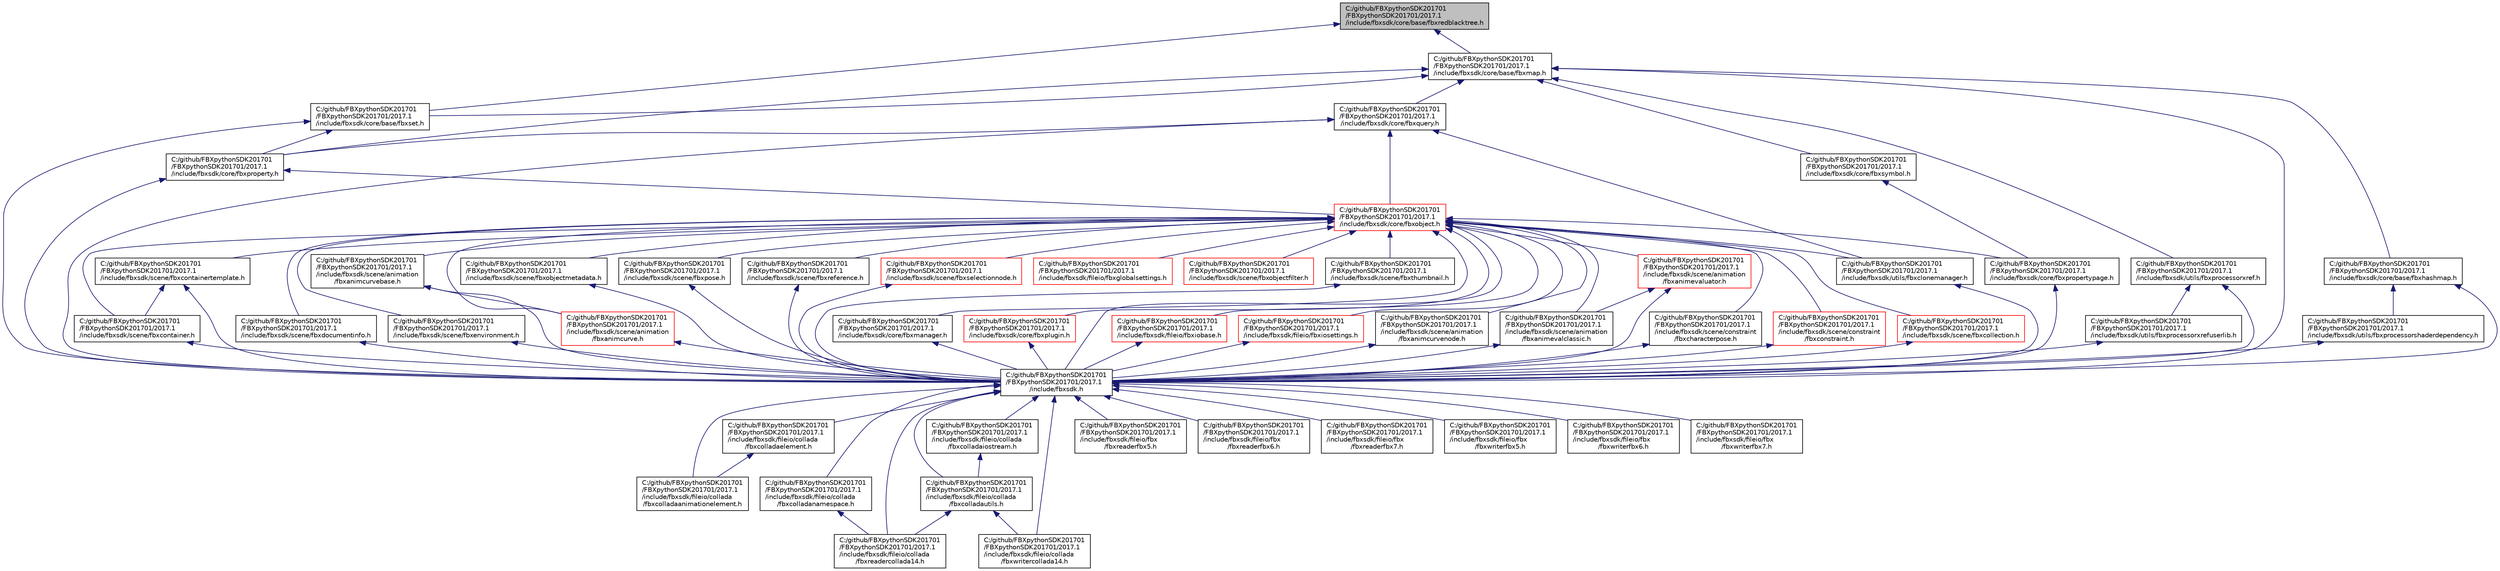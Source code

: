 digraph "C:/github/FBXpythonSDK201701/FBXpythonSDK201701/2017.1/include/fbxsdk/core/base/fbxredblacktree.h"
{
  edge [fontname="Helvetica",fontsize="10",labelfontname="Helvetica",labelfontsize="10"];
  node [fontname="Helvetica",fontsize="10",shape=record];
  Node26 [label="C:/github/FBXpythonSDK201701\l/FBXpythonSDK201701/2017.1\l/include/fbxsdk/core/base/fbxredblacktree.h",height=0.2,width=0.4,color="black", fillcolor="grey75", style="filled", fontcolor="black"];
  Node26 -> Node27 [dir="back",color="midnightblue",fontsize="10",style="solid",fontname="Helvetica"];
  Node27 [label="C:/github/FBXpythonSDK201701\l/FBXpythonSDK201701/2017.1\l/include/fbxsdk/core/base/fbxmap.h",height=0.2,width=0.4,color="black", fillcolor="white", style="filled",URL="$fbxmap_8h.html"];
  Node27 -> Node28 [dir="back",color="midnightblue",fontsize="10",style="solid",fontname="Helvetica"];
  Node28 [label="C:/github/FBXpythonSDK201701\l/FBXpythonSDK201701/2017.1\l/include/fbxsdk/core/base/fbxhashmap.h",height=0.2,width=0.4,color="black", fillcolor="white", style="filled",URL="$fbxhashmap_8h.html"];
  Node28 -> Node29 [dir="back",color="midnightblue",fontsize="10",style="solid",fontname="Helvetica"];
  Node29 [label="C:/github/FBXpythonSDK201701\l/FBXpythonSDK201701/2017.1\l/include/fbxsdk/utils/fbxprocessorshaderdependency.h",height=0.2,width=0.4,color="black", fillcolor="white", style="filled",URL="$fbxprocessorshaderdependency_8h.html"];
  Node29 -> Node30 [dir="back",color="midnightblue",fontsize="10",style="solid",fontname="Helvetica"];
  Node30 [label="C:/github/FBXpythonSDK201701\l/FBXpythonSDK201701/2017.1\l/include/fbxsdk.h",height=0.2,width=0.4,color="black", fillcolor="white", style="filled",URL="$fbxsdk_8h.html"];
  Node30 -> Node31 [dir="back",color="midnightblue",fontsize="10",style="solid",fontname="Helvetica"];
  Node31 [label="C:/github/FBXpythonSDK201701\l/FBXpythonSDK201701/2017.1\l/include/fbxsdk/fileio/collada\l/fbxcolladaanimationelement.h",height=0.2,width=0.4,color="black", fillcolor="white", style="filled",URL="$fbxcolladaanimationelement_8h.html"];
  Node30 -> Node32 [dir="back",color="midnightblue",fontsize="10",style="solid",fontname="Helvetica"];
  Node32 [label="C:/github/FBXpythonSDK201701\l/FBXpythonSDK201701/2017.1\l/include/fbxsdk/fileio/collada\l/fbxcolladaelement.h",height=0.2,width=0.4,color="black", fillcolor="white", style="filled",URL="$fbxcolladaelement_8h.html"];
  Node32 -> Node31 [dir="back",color="midnightblue",fontsize="10",style="solid",fontname="Helvetica"];
  Node30 -> Node33 [dir="back",color="midnightblue",fontsize="10",style="solid",fontname="Helvetica"];
  Node33 [label="C:/github/FBXpythonSDK201701\l/FBXpythonSDK201701/2017.1\l/include/fbxsdk/fileio/collada\l/fbxcolladaiostream.h",height=0.2,width=0.4,color="black", fillcolor="white", style="filled",URL="$fbxcolladaiostream_8h.html"];
  Node33 -> Node34 [dir="back",color="midnightblue",fontsize="10",style="solid",fontname="Helvetica"];
  Node34 [label="C:/github/FBXpythonSDK201701\l/FBXpythonSDK201701/2017.1\l/include/fbxsdk/fileio/collada\l/fbxcolladautils.h",height=0.2,width=0.4,color="black", fillcolor="white", style="filled",URL="$fbxcolladautils_8h.html"];
  Node34 -> Node35 [dir="back",color="midnightblue",fontsize="10",style="solid",fontname="Helvetica"];
  Node35 [label="C:/github/FBXpythonSDK201701\l/FBXpythonSDK201701/2017.1\l/include/fbxsdk/fileio/collada\l/fbxreadercollada14.h",height=0.2,width=0.4,color="black", fillcolor="white", style="filled",URL="$fbxreadercollada14_8h.html"];
  Node34 -> Node36 [dir="back",color="midnightblue",fontsize="10",style="solid",fontname="Helvetica"];
  Node36 [label="C:/github/FBXpythonSDK201701\l/FBXpythonSDK201701/2017.1\l/include/fbxsdk/fileio/collada\l/fbxwritercollada14.h",height=0.2,width=0.4,color="black", fillcolor="white", style="filled",URL="$fbxwritercollada14_8h.html"];
  Node30 -> Node37 [dir="back",color="midnightblue",fontsize="10",style="solid",fontname="Helvetica"];
  Node37 [label="C:/github/FBXpythonSDK201701\l/FBXpythonSDK201701/2017.1\l/include/fbxsdk/fileio/collada\l/fbxcolladanamespace.h",height=0.2,width=0.4,color="black", fillcolor="white", style="filled",URL="$fbxcolladanamespace_8h.html"];
  Node37 -> Node35 [dir="back",color="midnightblue",fontsize="10",style="solid",fontname="Helvetica"];
  Node30 -> Node34 [dir="back",color="midnightblue",fontsize="10",style="solid",fontname="Helvetica"];
  Node30 -> Node35 [dir="back",color="midnightblue",fontsize="10",style="solid",fontname="Helvetica"];
  Node30 -> Node36 [dir="back",color="midnightblue",fontsize="10",style="solid",fontname="Helvetica"];
  Node30 -> Node38 [dir="back",color="midnightblue",fontsize="10",style="solid",fontname="Helvetica"];
  Node38 [label="C:/github/FBXpythonSDK201701\l/FBXpythonSDK201701/2017.1\l/include/fbxsdk/fileio/fbx\l/fbxreaderfbx5.h",height=0.2,width=0.4,color="black", fillcolor="white", style="filled",URL="$fbxreaderfbx5_8h.html"];
  Node30 -> Node39 [dir="back",color="midnightblue",fontsize="10",style="solid",fontname="Helvetica"];
  Node39 [label="C:/github/FBXpythonSDK201701\l/FBXpythonSDK201701/2017.1\l/include/fbxsdk/fileio/fbx\l/fbxreaderfbx6.h",height=0.2,width=0.4,color="black", fillcolor="white", style="filled",URL="$fbxreaderfbx6_8h.html"];
  Node30 -> Node40 [dir="back",color="midnightblue",fontsize="10",style="solid",fontname="Helvetica"];
  Node40 [label="C:/github/FBXpythonSDK201701\l/FBXpythonSDK201701/2017.1\l/include/fbxsdk/fileio/fbx\l/fbxreaderfbx7.h",height=0.2,width=0.4,color="black", fillcolor="white", style="filled",URL="$fbxreaderfbx7_8h.html"];
  Node30 -> Node41 [dir="back",color="midnightblue",fontsize="10",style="solid",fontname="Helvetica"];
  Node41 [label="C:/github/FBXpythonSDK201701\l/FBXpythonSDK201701/2017.1\l/include/fbxsdk/fileio/fbx\l/fbxwriterfbx5.h",height=0.2,width=0.4,color="black", fillcolor="white", style="filled",URL="$fbxwriterfbx5_8h.html"];
  Node30 -> Node42 [dir="back",color="midnightblue",fontsize="10",style="solid",fontname="Helvetica"];
  Node42 [label="C:/github/FBXpythonSDK201701\l/FBXpythonSDK201701/2017.1\l/include/fbxsdk/fileio/fbx\l/fbxwriterfbx6.h",height=0.2,width=0.4,color="black", fillcolor="white", style="filled",URL="$fbxwriterfbx6_8h.html"];
  Node30 -> Node43 [dir="back",color="midnightblue",fontsize="10",style="solid",fontname="Helvetica"];
  Node43 [label="C:/github/FBXpythonSDK201701\l/FBXpythonSDK201701/2017.1\l/include/fbxsdk/fileio/fbx\l/fbxwriterfbx7.h",height=0.2,width=0.4,color="black", fillcolor="white", style="filled",URL="$fbxwriterfbx7_8h.html"];
  Node28 -> Node30 [dir="back",color="midnightblue",fontsize="10",style="solid",fontname="Helvetica"];
  Node27 -> Node44 [dir="back",color="midnightblue",fontsize="10",style="solid",fontname="Helvetica"];
  Node44 [label="C:/github/FBXpythonSDK201701\l/FBXpythonSDK201701/2017.1\l/include/fbxsdk/core/base/fbxset.h",height=0.2,width=0.4,color="black", fillcolor="white", style="filled",URL="$fbxset_8h.html"];
  Node44 -> Node45 [dir="back",color="midnightblue",fontsize="10",style="solid",fontname="Helvetica"];
  Node45 [label="C:/github/FBXpythonSDK201701\l/FBXpythonSDK201701/2017.1\l/include/fbxsdk/core/fbxproperty.h",height=0.2,width=0.4,color="black", fillcolor="white", style="filled",URL="$fbxproperty_8h.html"];
  Node45 -> Node46 [dir="back",color="midnightblue",fontsize="10",style="solid",fontname="Helvetica"];
  Node46 [label="C:/github/FBXpythonSDK201701\l/FBXpythonSDK201701/2017.1\l/include/fbxsdk/core/fbxobject.h",height=0.2,width=0.4,color="red", fillcolor="white", style="filled",URL="$fbxobject_8h.html"];
  Node46 -> Node47 [dir="back",color="midnightblue",fontsize="10",style="solid",fontname="Helvetica"];
  Node47 [label="C:/github/FBXpythonSDK201701\l/FBXpythonSDK201701/2017.1\l/include/fbxsdk/core/fbxmanager.h",height=0.2,width=0.4,color="black", fillcolor="white", style="filled",URL="$fbxmanager_8h.html"];
  Node47 -> Node30 [dir="back",color="midnightblue",fontsize="10",style="solid",fontname="Helvetica"];
  Node46 -> Node48 [dir="back",color="midnightblue",fontsize="10",style="solid",fontname="Helvetica"];
  Node48 [label="C:/github/FBXpythonSDK201701\l/FBXpythonSDK201701/2017.1\l/include/fbxsdk/core/fbxplugin.h",height=0.2,width=0.4,color="red", fillcolor="white", style="filled",URL="$fbxplugin_8h.html"];
  Node48 -> Node30 [dir="back",color="midnightblue",fontsize="10",style="solid",fontname="Helvetica"];
  Node46 -> Node53 [dir="back",color="midnightblue",fontsize="10",style="solid",fontname="Helvetica"];
  Node53 [label="C:/github/FBXpythonSDK201701\l/FBXpythonSDK201701/2017.1\l/include/fbxsdk/core/fbxpropertypage.h",height=0.2,width=0.4,color="black", fillcolor="white", style="filled",URL="$fbxpropertypage_8h.html"];
  Node53 -> Node30 [dir="back",color="midnightblue",fontsize="10",style="solid",fontname="Helvetica"];
  Node46 -> Node54 [dir="back",color="midnightblue",fontsize="10",style="solid",fontname="Helvetica"];
  Node54 [label="C:/github/FBXpythonSDK201701\l/FBXpythonSDK201701/2017.1\l/include/fbxsdk/fileio/fbxglobalsettings.h",height=0.2,width=0.4,color="red", fillcolor="white", style="filled",URL="$fbxglobalsettings_8h.html"];
  Node46 -> Node61 [dir="back",color="midnightblue",fontsize="10",style="solid",fontname="Helvetica"];
  Node61 [label="C:/github/FBXpythonSDK201701\l/FBXpythonSDK201701/2017.1\l/include/fbxsdk/fileio/fbxiobase.h",height=0.2,width=0.4,color="red", fillcolor="white", style="filled",URL="$fbxiobase_8h.html"];
  Node61 -> Node30 [dir="back",color="midnightblue",fontsize="10",style="solid",fontname="Helvetica"];
  Node46 -> Node64 [dir="back",color="midnightblue",fontsize="10",style="solid",fontname="Helvetica"];
  Node64 [label="C:/github/FBXpythonSDK201701\l/FBXpythonSDK201701/2017.1\l/include/fbxsdk/fileio/fbxiosettings.h",height=0.2,width=0.4,color="red", fillcolor="white", style="filled",URL="$fbxiosettings_8h.html"];
  Node64 -> Node30 [dir="back",color="midnightblue",fontsize="10",style="solid",fontname="Helvetica"];
  Node46 -> Node66 [dir="back",color="midnightblue",fontsize="10",style="solid",fontname="Helvetica"];
  Node66 [label="C:/github/FBXpythonSDK201701\l/FBXpythonSDK201701/2017.1\l/include/fbxsdk/scene/animation\l/fbxanimcurve.h",height=0.2,width=0.4,color="red", fillcolor="white", style="filled",URL="$fbxanimcurve_8h.html"];
  Node66 -> Node30 [dir="back",color="midnightblue",fontsize="10",style="solid",fontname="Helvetica"];
  Node46 -> Node68 [dir="back",color="midnightblue",fontsize="10",style="solid",fontname="Helvetica"];
  Node68 [label="C:/github/FBXpythonSDK201701\l/FBXpythonSDK201701/2017.1\l/include/fbxsdk/scene/animation\l/fbxanimcurvebase.h",height=0.2,width=0.4,color="black", fillcolor="white", style="filled",URL="$fbxanimcurvebase_8h.html"];
  Node68 -> Node66 [dir="back",color="midnightblue",fontsize="10",style="solid",fontname="Helvetica"];
  Node68 -> Node30 [dir="back",color="midnightblue",fontsize="10",style="solid",fontname="Helvetica"];
  Node46 -> Node69 [dir="back",color="midnightblue",fontsize="10",style="solid",fontname="Helvetica"];
  Node69 [label="C:/github/FBXpythonSDK201701\l/FBXpythonSDK201701/2017.1\l/include/fbxsdk/scene/animation\l/fbxanimcurvenode.h",height=0.2,width=0.4,color="black", fillcolor="white", style="filled",URL="$fbxanimcurvenode_8h.html"];
  Node69 -> Node30 [dir="back",color="midnightblue",fontsize="10",style="solid",fontname="Helvetica"];
  Node46 -> Node70 [dir="back",color="midnightblue",fontsize="10",style="solid",fontname="Helvetica"];
  Node70 [label="C:/github/FBXpythonSDK201701\l/FBXpythonSDK201701/2017.1\l/include/fbxsdk/scene/animation\l/fbxanimevalclassic.h",height=0.2,width=0.4,color="black", fillcolor="white", style="filled",URL="$fbxanimevalclassic_8h.html"];
  Node70 -> Node30 [dir="back",color="midnightblue",fontsize="10",style="solid",fontname="Helvetica"];
  Node46 -> Node71 [dir="back",color="midnightblue",fontsize="10",style="solid",fontname="Helvetica"];
  Node71 [label="C:/github/FBXpythonSDK201701\l/FBXpythonSDK201701/2017.1\l/include/fbxsdk/scene/animation\l/fbxanimevaluator.h",height=0.2,width=0.4,color="red", fillcolor="white", style="filled",URL="$fbxanimevaluator_8h.html"];
  Node71 -> Node70 [dir="back",color="midnightblue",fontsize="10",style="solid",fontname="Helvetica"];
  Node71 -> Node30 [dir="back",color="midnightblue",fontsize="10",style="solid",fontname="Helvetica"];
  Node46 -> Node72 [dir="back",color="midnightblue",fontsize="10",style="solid",fontname="Helvetica"];
  Node72 [label="C:/github/FBXpythonSDK201701\l/FBXpythonSDK201701/2017.1\l/include/fbxsdk/scene/constraint\l/fbxcharacterpose.h",height=0.2,width=0.4,color="black", fillcolor="white", style="filled",URL="$fbxcharacterpose_8h.html"];
  Node72 -> Node30 [dir="back",color="midnightblue",fontsize="10",style="solid",fontname="Helvetica"];
  Node46 -> Node73 [dir="back",color="midnightblue",fontsize="10",style="solid",fontname="Helvetica"];
  Node73 [label="C:/github/FBXpythonSDK201701\l/FBXpythonSDK201701/2017.1\l/include/fbxsdk/scene/constraint\l/fbxconstraint.h",height=0.2,width=0.4,color="red", fillcolor="white", style="filled",URL="$fbxconstraint_8h.html"];
  Node73 -> Node30 [dir="back",color="midnightblue",fontsize="10",style="solid",fontname="Helvetica"];
  Node46 -> Node84 [dir="back",color="midnightblue",fontsize="10",style="solid",fontname="Helvetica"];
  Node84 [label="C:/github/FBXpythonSDK201701\l/FBXpythonSDK201701/2017.1\l/include/fbxsdk/scene/fbxcollection.h",height=0.2,width=0.4,color="red", fillcolor="white", style="filled",URL="$fbxcollection_8h.html"];
  Node84 -> Node30 [dir="back",color="midnightblue",fontsize="10",style="solid",fontname="Helvetica"];
  Node46 -> Node92 [dir="back",color="midnightblue",fontsize="10",style="solid",fontname="Helvetica"];
  Node92 [label="C:/github/FBXpythonSDK201701\l/FBXpythonSDK201701/2017.1\l/include/fbxsdk/scene/fbxcontainer.h",height=0.2,width=0.4,color="black", fillcolor="white", style="filled",URL="$fbxcontainer_8h.html"];
  Node92 -> Node30 [dir="back",color="midnightblue",fontsize="10",style="solid",fontname="Helvetica"];
  Node46 -> Node93 [dir="back",color="midnightblue",fontsize="10",style="solid",fontname="Helvetica"];
  Node93 [label="C:/github/FBXpythonSDK201701\l/FBXpythonSDK201701/2017.1\l/include/fbxsdk/scene/fbxcontainertemplate.h",height=0.2,width=0.4,color="black", fillcolor="white", style="filled",URL="$fbxcontainertemplate_8h.html"];
  Node93 -> Node92 [dir="back",color="midnightblue",fontsize="10",style="solid",fontname="Helvetica"];
  Node93 -> Node30 [dir="back",color="midnightblue",fontsize="10",style="solid",fontname="Helvetica"];
  Node46 -> Node94 [dir="back",color="midnightblue",fontsize="10",style="solid",fontname="Helvetica"];
  Node94 [label="C:/github/FBXpythonSDK201701\l/FBXpythonSDK201701/2017.1\l/include/fbxsdk/scene/fbxdocumentinfo.h",height=0.2,width=0.4,color="black", fillcolor="white", style="filled",URL="$fbxdocumentinfo_8h.html"];
  Node94 -> Node30 [dir="back",color="midnightblue",fontsize="10",style="solid",fontname="Helvetica"];
  Node46 -> Node95 [dir="back",color="midnightblue",fontsize="10",style="solid",fontname="Helvetica"];
  Node95 [label="C:/github/FBXpythonSDK201701\l/FBXpythonSDK201701/2017.1\l/include/fbxsdk/scene/fbxenvironment.h",height=0.2,width=0.4,color="black", fillcolor="white", style="filled",URL="$fbxenvironment_8h.html"];
  Node95 -> Node30 [dir="back",color="midnightblue",fontsize="10",style="solid",fontname="Helvetica"];
  Node46 -> Node96 [dir="back",color="midnightblue",fontsize="10",style="solid",fontname="Helvetica"];
  Node96 [label="C:/github/FBXpythonSDK201701\l/FBXpythonSDK201701/2017.1\l/include/fbxsdk/scene/fbxobjectfilter.h",height=0.2,width=0.4,color="red", fillcolor="white", style="filled",URL="$fbxobjectfilter_8h.html"];
  Node46 -> Node98 [dir="back",color="midnightblue",fontsize="10",style="solid",fontname="Helvetica"];
  Node98 [label="C:/github/FBXpythonSDK201701\l/FBXpythonSDK201701/2017.1\l/include/fbxsdk/scene/fbxobjectmetadata.h",height=0.2,width=0.4,color="black", fillcolor="white", style="filled",URL="$fbxobjectmetadata_8h.html"];
  Node98 -> Node30 [dir="back",color="midnightblue",fontsize="10",style="solid",fontname="Helvetica"];
  Node46 -> Node99 [dir="back",color="midnightblue",fontsize="10",style="solid",fontname="Helvetica"];
  Node99 [label="C:/github/FBXpythonSDK201701\l/FBXpythonSDK201701/2017.1\l/include/fbxsdk/scene/fbxpose.h",height=0.2,width=0.4,color="black", fillcolor="white", style="filled",URL="$fbxpose_8h.html"];
  Node99 -> Node30 [dir="back",color="midnightblue",fontsize="10",style="solid",fontname="Helvetica"];
  Node46 -> Node100 [dir="back",color="midnightblue",fontsize="10",style="solid",fontname="Helvetica"];
  Node100 [label="C:/github/FBXpythonSDK201701\l/FBXpythonSDK201701/2017.1\l/include/fbxsdk/scene/fbxreference.h",height=0.2,width=0.4,color="black", fillcolor="white", style="filled",URL="$fbxreference_8h.html"];
  Node100 -> Node30 [dir="back",color="midnightblue",fontsize="10",style="solid",fontname="Helvetica"];
  Node46 -> Node101 [dir="back",color="midnightblue",fontsize="10",style="solid",fontname="Helvetica"];
  Node101 [label="C:/github/FBXpythonSDK201701\l/FBXpythonSDK201701/2017.1\l/include/fbxsdk/scene/fbxselectionnode.h",height=0.2,width=0.4,color="red", fillcolor="white", style="filled",URL="$fbxselectionnode_8h.html"];
  Node101 -> Node30 [dir="back",color="midnightblue",fontsize="10",style="solid",fontname="Helvetica"];
  Node46 -> Node102 [dir="back",color="midnightblue",fontsize="10",style="solid",fontname="Helvetica"];
  Node102 [label="C:/github/FBXpythonSDK201701\l/FBXpythonSDK201701/2017.1\l/include/fbxsdk/scene/fbxthumbnail.h",height=0.2,width=0.4,color="black", fillcolor="white", style="filled",URL="$fbxthumbnail_8h.html"];
  Node102 -> Node30 [dir="back",color="midnightblue",fontsize="10",style="solid",fontname="Helvetica"];
  Node46 -> Node157 [dir="back",color="midnightblue",fontsize="10",style="solid",fontname="Helvetica"];
  Node157 [label="C:/github/FBXpythonSDK201701\l/FBXpythonSDK201701/2017.1\l/include/fbxsdk/utils/fbxclonemanager.h",height=0.2,width=0.4,color="black", fillcolor="white", style="filled",URL="$fbxclonemanager_8h.html"];
  Node157 -> Node30 [dir="back",color="midnightblue",fontsize="10",style="solid",fontname="Helvetica"];
  Node46 -> Node30 [dir="back",color="midnightblue",fontsize="10",style="solid",fontname="Helvetica"];
  Node45 -> Node30 [dir="back",color="midnightblue",fontsize="10",style="solid",fontname="Helvetica"];
  Node44 -> Node30 [dir="back",color="midnightblue",fontsize="10",style="solid",fontname="Helvetica"];
  Node27 -> Node45 [dir="back",color="midnightblue",fontsize="10",style="solid",fontname="Helvetica"];
  Node27 -> Node162 [dir="back",color="midnightblue",fontsize="10",style="solid",fontname="Helvetica"];
  Node162 [label="C:/github/FBXpythonSDK201701\l/FBXpythonSDK201701/2017.1\l/include/fbxsdk/core/fbxquery.h",height=0.2,width=0.4,color="black", fillcolor="white", style="filled",URL="$fbxquery_8h.html"];
  Node162 -> Node46 [dir="back",color="midnightblue",fontsize="10",style="solid",fontname="Helvetica"];
  Node162 -> Node45 [dir="back",color="midnightblue",fontsize="10",style="solid",fontname="Helvetica"];
  Node162 -> Node157 [dir="back",color="midnightblue",fontsize="10",style="solid",fontname="Helvetica"];
  Node162 -> Node30 [dir="back",color="midnightblue",fontsize="10",style="solid",fontname="Helvetica"];
  Node27 -> Node163 [dir="back",color="midnightblue",fontsize="10",style="solid",fontname="Helvetica"];
  Node163 [label="C:/github/FBXpythonSDK201701\l/FBXpythonSDK201701/2017.1\l/include/fbxsdk/core/fbxsymbol.h",height=0.2,width=0.4,color="black", fillcolor="white", style="filled",URL="$fbxsymbol_8h.html"];
  Node163 -> Node53 [dir="back",color="midnightblue",fontsize="10",style="solid",fontname="Helvetica"];
  Node27 -> Node160 [dir="back",color="midnightblue",fontsize="10",style="solid",fontname="Helvetica"];
  Node160 [label="C:/github/FBXpythonSDK201701\l/FBXpythonSDK201701/2017.1\l/include/fbxsdk/utils/fbxprocessorxref.h",height=0.2,width=0.4,color="black", fillcolor="white", style="filled",URL="$fbxprocessorxref_8h.html"];
  Node160 -> Node161 [dir="back",color="midnightblue",fontsize="10",style="solid",fontname="Helvetica"];
  Node161 [label="C:/github/FBXpythonSDK201701\l/FBXpythonSDK201701/2017.1\l/include/fbxsdk/utils/fbxprocessorxrefuserlib.h",height=0.2,width=0.4,color="black", fillcolor="white", style="filled",URL="$fbxprocessorxrefuserlib_8h.html"];
  Node161 -> Node30 [dir="back",color="midnightblue",fontsize="10",style="solid",fontname="Helvetica"];
  Node160 -> Node30 [dir="back",color="midnightblue",fontsize="10",style="solid",fontname="Helvetica"];
  Node27 -> Node30 [dir="back",color="midnightblue",fontsize="10",style="solid",fontname="Helvetica"];
  Node26 -> Node44 [dir="back",color="midnightblue",fontsize="10",style="solid",fontname="Helvetica"];
}

